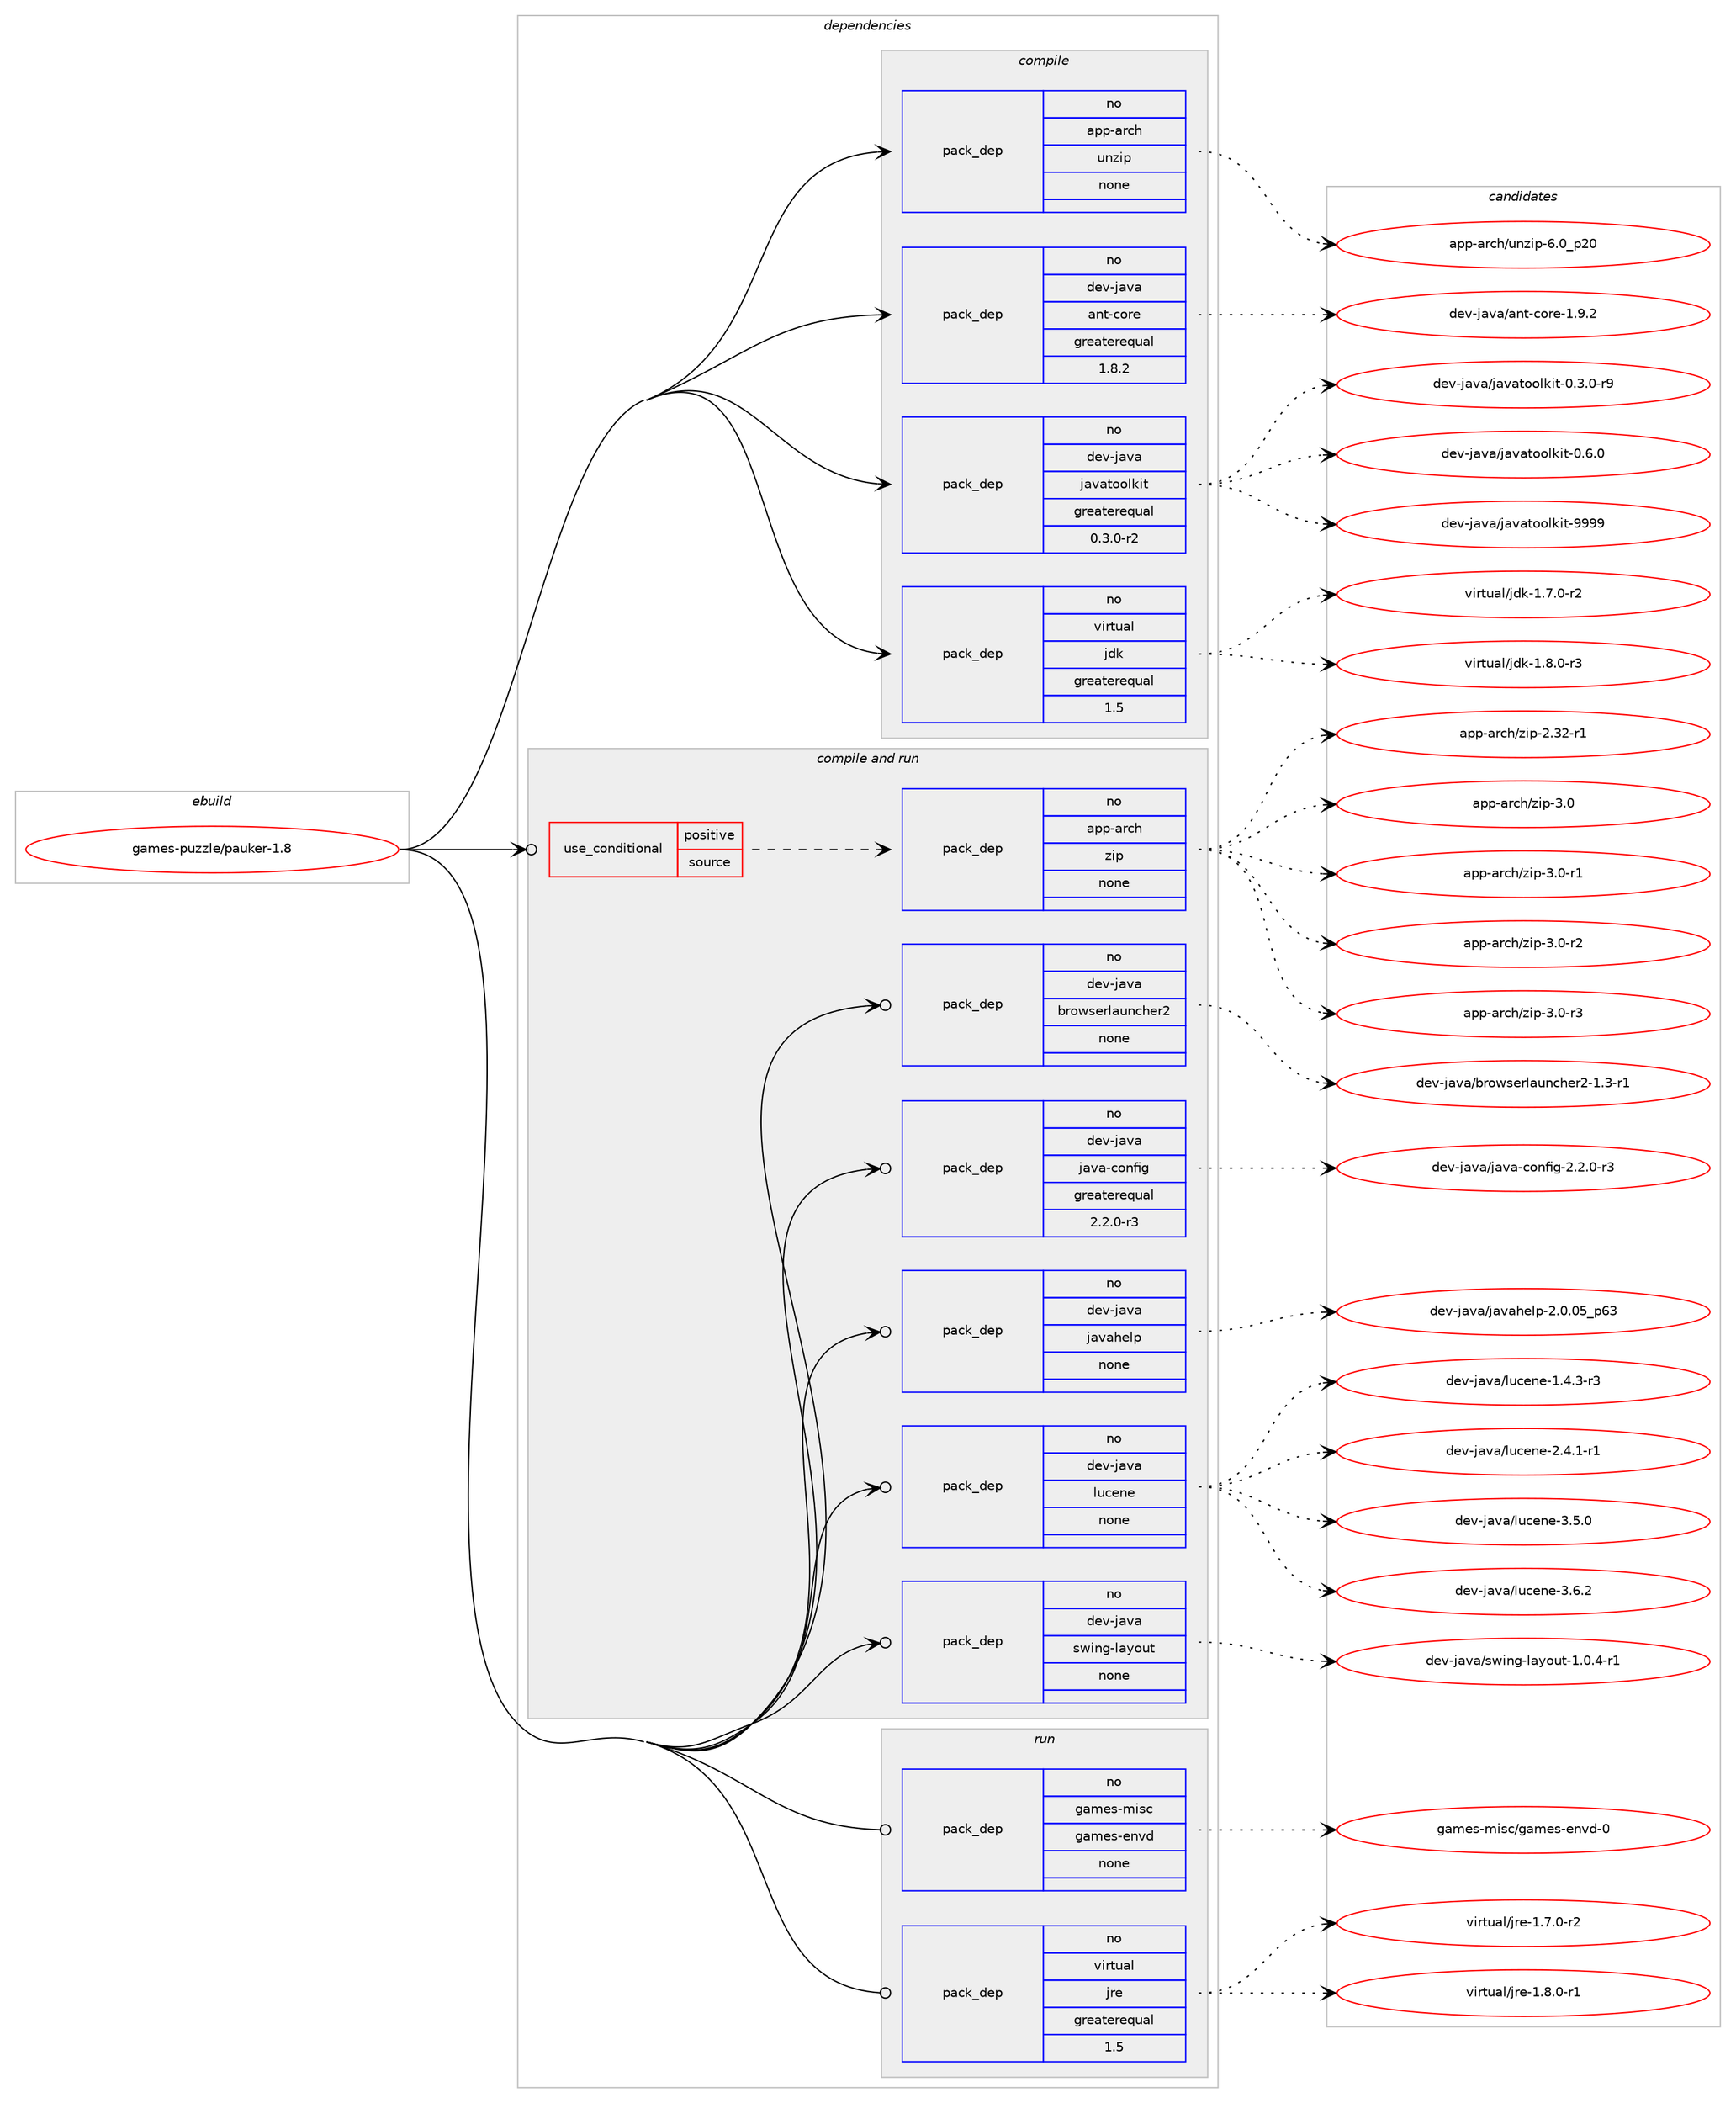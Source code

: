 digraph prolog {

# *************
# Graph options
# *************

newrank=true;
concentrate=true;
compound=true;
graph [rankdir=LR,fontname=Helvetica,fontsize=10,ranksep=1.5];#, ranksep=2.5, nodesep=0.2];
edge  [arrowhead=vee];
node  [fontname=Helvetica,fontsize=10];

# **********
# The ebuild
# **********

subgraph cluster_leftcol {
color=gray;
rank=same;
label=<<i>ebuild</i>>;
id [label="games-puzzle/pauker-1.8", color=red, width=4, href="../games-puzzle/pauker-1.8.svg"];
}

# ****************
# The dependencies
# ****************

subgraph cluster_midcol {
color=gray;
label=<<i>dependencies</i>>;
subgraph cluster_compile {
fillcolor="#eeeeee";
style=filled;
label=<<i>compile</i>>;
subgraph pack216024 {
dependency301568 [label=<<TABLE BORDER="0" CELLBORDER="1" CELLSPACING="0" CELLPADDING="4" WIDTH="220"><TR><TD ROWSPAN="6" CELLPADDING="30">pack_dep</TD></TR><TR><TD WIDTH="110">no</TD></TR><TR><TD>app-arch</TD></TR><TR><TD>unzip</TD></TR><TR><TD>none</TD></TR><TR><TD></TD></TR></TABLE>>, shape=none, color=blue];
}
id:e -> dependency301568:w [weight=20,style="solid",arrowhead="vee"];
subgraph pack216025 {
dependency301569 [label=<<TABLE BORDER="0" CELLBORDER="1" CELLSPACING="0" CELLPADDING="4" WIDTH="220"><TR><TD ROWSPAN="6" CELLPADDING="30">pack_dep</TD></TR><TR><TD WIDTH="110">no</TD></TR><TR><TD>dev-java</TD></TR><TR><TD>ant-core</TD></TR><TR><TD>greaterequal</TD></TR><TR><TD>1.8.2</TD></TR></TABLE>>, shape=none, color=blue];
}
id:e -> dependency301569:w [weight=20,style="solid",arrowhead="vee"];
subgraph pack216026 {
dependency301570 [label=<<TABLE BORDER="0" CELLBORDER="1" CELLSPACING="0" CELLPADDING="4" WIDTH="220"><TR><TD ROWSPAN="6" CELLPADDING="30">pack_dep</TD></TR><TR><TD WIDTH="110">no</TD></TR><TR><TD>dev-java</TD></TR><TR><TD>javatoolkit</TD></TR><TR><TD>greaterequal</TD></TR><TR><TD>0.3.0-r2</TD></TR></TABLE>>, shape=none, color=blue];
}
id:e -> dependency301570:w [weight=20,style="solid",arrowhead="vee"];
subgraph pack216027 {
dependency301571 [label=<<TABLE BORDER="0" CELLBORDER="1" CELLSPACING="0" CELLPADDING="4" WIDTH="220"><TR><TD ROWSPAN="6" CELLPADDING="30">pack_dep</TD></TR><TR><TD WIDTH="110">no</TD></TR><TR><TD>virtual</TD></TR><TR><TD>jdk</TD></TR><TR><TD>greaterequal</TD></TR><TR><TD>1.5</TD></TR></TABLE>>, shape=none, color=blue];
}
id:e -> dependency301571:w [weight=20,style="solid",arrowhead="vee"];
}
subgraph cluster_compileandrun {
fillcolor="#eeeeee";
style=filled;
label=<<i>compile and run</i>>;
subgraph cond80830 {
dependency301572 [label=<<TABLE BORDER="0" CELLBORDER="1" CELLSPACING="0" CELLPADDING="4"><TR><TD ROWSPAN="3" CELLPADDING="10">use_conditional</TD></TR><TR><TD>positive</TD></TR><TR><TD>source</TD></TR></TABLE>>, shape=none, color=red];
subgraph pack216028 {
dependency301573 [label=<<TABLE BORDER="0" CELLBORDER="1" CELLSPACING="0" CELLPADDING="4" WIDTH="220"><TR><TD ROWSPAN="6" CELLPADDING="30">pack_dep</TD></TR><TR><TD WIDTH="110">no</TD></TR><TR><TD>app-arch</TD></TR><TR><TD>zip</TD></TR><TR><TD>none</TD></TR><TR><TD></TD></TR></TABLE>>, shape=none, color=blue];
}
dependency301572:e -> dependency301573:w [weight=20,style="dashed",arrowhead="vee"];
}
id:e -> dependency301572:w [weight=20,style="solid",arrowhead="odotvee"];
subgraph pack216029 {
dependency301574 [label=<<TABLE BORDER="0" CELLBORDER="1" CELLSPACING="0" CELLPADDING="4" WIDTH="220"><TR><TD ROWSPAN="6" CELLPADDING="30">pack_dep</TD></TR><TR><TD WIDTH="110">no</TD></TR><TR><TD>dev-java</TD></TR><TR><TD>browserlauncher2</TD></TR><TR><TD>none</TD></TR><TR><TD></TD></TR></TABLE>>, shape=none, color=blue];
}
id:e -> dependency301574:w [weight=20,style="solid",arrowhead="odotvee"];
subgraph pack216030 {
dependency301575 [label=<<TABLE BORDER="0" CELLBORDER="1" CELLSPACING="0" CELLPADDING="4" WIDTH="220"><TR><TD ROWSPAN="6" CELLPADDING="30">pack_dep</TD></TR><TR><TD WIDTH="110">no</TD></TR><TR><TD>dev-java</TD></TR><TR><TD>java-config</TD></TR><TR><TD>greaterequal</TD></TR><TR><TD>2.2.0-r3</TD></TR></TABLE>>, shape=none, color=blue];
}
id:e -> dependency301575:w [weight=20,style="solid",arrowhead="odotvee"];
subgraph pack216031 {
dependency301576 [label=<<TABLE BORDER="0" CELLBORDER="1" CELLSPACING="0" CELLPADDING="4" WIDTH="220"><TR><TD ROWSPAN="6" CELLPADDING="30">pack_dep</TD></TR><TR><TD WIDTH="110">no</TD></TR><TR><TD>dev-java</TD></TR><TR><TD>javahelp</TD></TR><TR><TD>none</TD></TR><TR><TD></TD></TR></TABLE>>, shape=none, color=blue];
}
id:e -> dependency301576:w [weight=20,style="solid",arrowhead="odotvee"];
subgraph pack216032 {
dependency301577 [label=<<TABLE BORDER="0" CELLBORDER="1" CELLSPACING="0" CELLPADDING="4" WIDTH="220"><TR><TD ROWSPAN="6" CELLPADDING="30">pack_dep</TD></TR><TR><TD WIDTH="110">no</TD></TR><TR><TD>dev-java</TD></TR><TR><TD>lucene</TD></TR><TR><TD>none</TD></TR><TR><TD></TD></TR></TABLE>>, shape=none, color=blue];
}
id:e -> dependency301577:w [weight=20,style="solid",arrowhead="odotvee"];
subgraph pack216033 {
dependency301578 [label=<<TABLE BORDER="0" CELLBORDER="1" CELLSPACING="0" CELLPADDING="4" WIDTH="220"><TR><TD ROWSPAN="6" CELLPADDING="30">pack_dep</TD></TR><TR><TD WIDTH="110">no</TD></TR><TR><TD>dev-java</TD></TR><TR><TD>swing-layout</TD></TR><TR><TD>none</TD></TR><TR><TD></TD></TR></TABLE>>, shape=none, color=blue];
}
id:e -> dependency301578:w [weight=20,style="solid",arrowhead="odotvee"];
}
subgraph cluster_run {
fillcolor="#eeeeee";
style=filled;
label=<<i>run</i>>;
subgraph pack216034 {
dependency301579 [label=<<TABLE BORDER="0" CELLBORDER="1" CELLSPACING="0" CELLPADDING="4" WIDTH="220"><TR><TD ROWSPAN="6" CELLPADDING="30">pack_dep</TD></TR><TR><TD WIDTH="110">no</TD></TR><TR><TD>games-misc</TD></TR><TR><TD>games-envd</TD></TR><TR><TD>none</TD></TR><TR><TD></TD></TR></TABLE>>, shape=none, color=blue];
}
id:e -> dependency301579:w [weight=20,style="solid",arrowhead="odot"];
subgraph pack216035 {
dependency301580 [label=<<TABLE BORDER="0" CELLBORDER="1" CELLSPACING="0" CELLPADDING="4" WIDTH="220"><TR><TD ROWSPAN="6" CELLPADDING="30">pack_dep</TD></TR><TR><TD WIDTH="110">no</TD></TR><TR><TD>virtual</TD></TR><TR><TD>jre</TD></TR><TR><TD>greaterequal</TD></TR><TR><TD>1.5</TD></TR></TABLE>>, shape=none, color=blue];
}
id:e -> dependency301580:w [weight=20,style="solid",arrowhead="odot"];
}
}

# **************
# The candidates
# **************

subgraph cluster_choices {
rank=same;
color=gray;
label=<<i>candidates</i>>;

subgraph choice216024 {
color=black;
nodesep=1;
choice971121124597114991044711711012210511245544648951125048 [label="app-arch/unzip-6.0_p20", color=red, width=4,href="../app-arch/unzip-6.0_p20.svg"];
dependency301568:e -> choice971121124597114991044711711012210511245544648951125048:w [style=dotted,weight="100"];
}
subgraph choice216025 {
color=black;
nodesep=1;
choice10010111845106971189747971101164599111114101454946574650 [label="dev-java/ant-core-1.9.2", color=red, width=4,href="../dev-java/ant-core-1.9.2.svg"];
dependency301569:e -> choice10010111845106971189747971101164599111114101454946574650:w [style=dotted,weight="100"];
}
subgraph choice216026 {
color=black;
nodesep=1;
choice1001011184510697118974710697118971161111111081071051164548465146484511457 [label="dev-java/javatoolkit-0.3.0-r9", color=red, width=4,href="../dev-java/javatoolkit-0.3.0-r9.svg"];
choice100101118451069711897471069711897116111111108107105116454846544648 [label="dev-java/javatoolkit-0.6.0", color=red, width=4,href="../dev-java/javatoolkit-0.6.0.svg"];
choice1001011184510697118974710697118971161111111081071051164557575757 [label="dev-java/javatoolkit-9999", color=red, width=4,href="../dev-java/javatoolkit-9999.svg"];
dependency301570:e -> choice1001011184510697118974710697118971161111111081071051164548465146484511457:w [style=dotted,weight="100"];
dependency301570:e -> choice100101118451069711897471069711897116111111108107105116454846544648:w [style=dotted,weight="100"];
dependency301570:e -> choice1001011184510697118974710697118971161111111081071051164557575757:w [style=dotted,weight="100"];
}
subgraph choice216027 {
color=black;
nodesep=1;
choice11810511411611797108471061001074549465546484511450 [label="virtual/jdk-1.7.0-r2", color=red, width=4,href="../virtual/jdk-1.7.0-r2.svg"];
choice11810511411611797108471061001074549465646484511451 [label="virtual/jdk-1.8.0-r3", color=red, width=4,href="../virtual/jdk-1.8.0-r3.svg"];
dependency301571:e -> choice11810511411611797108471061001074549465546484511450:w [style=dotted,weight="100"];
dependency301571:e -> choice11810511411611797108471061001074549465646484511451:w [style=dotted,weight="100"];
}
subgraph choice216028 {
color=black;
nodesep=1;
choice971121124597114991044712210511245504651504511449 [label="app-arch/zip-2.32-r1", color=red, width=4,href="../app-arch/zip-2.32-r1.svg"];
choice971121124597114991044712210511245514648 [label="app-arch/zip-3.0", color=red, width=4,href="../app-arch/zip-3.0.svg"];
choice9711211245971149910447122105112455146484511449 [label="app-arch/zip-3.0-r1", color=red, width=4,href="../app-arch/zip-3.0-r1.svg"];
choice9711211245971149910447122105112455146484511450 [label="app-arch/zip-3.0-r2", color=red, width=4,href="../app-arch/zip-3.0-r2.svg"];
choice9711211245971149910447122105112455146484511451 [label="app-arch/zip-3.0-r3", color=red, width=4,href="../app-arch/zip-3.0-r3.svg"];
dependency301573:e -> choice971121124597114991044712210511245504651504511449:w [style=dotted,weight="100"];
dependency301573:e -> choice971121124597114991044712210511245514648:w [style=dotted,weight="100"];
dependency301573:e -> choice9711211245971149910447122105112455146484511449:w [style=dotted,weight="100"];
dependency301573:e -> choice9711211245971149910447122105112455146484511450:w [style=dotted,weight="100"];
dependency301573:e -> choice9711211245971149910447122105112455146484511451:w [style=dotted,weight="100"];
}
subgraph choice216029 {
color=black;
nodesep=1;
choice1001011184510697118974798114111119115101114108971171109910410111450454946514511449 [label="dev-java/browserlauncher2-1.3-r1", color=red, width=4,href="../dev-java/browserlauncher2-1.3-r1.svg"];
dependency301574:e -> choice1001011184510697118974798114111119115101114108971171109910410111450454946514511449:w [style=dotted,weight="100"];
}
subgraph choice216030 {
color=black;
nodesep=1;
choice10010111845106971189747106971189745991111101021051034550465046484511451 [label="dev-java/java-config-2.2.0-r3", color=red, width=4,href="../dev-java/java-config-2.2.0-r3.svg"];
dependency301575:e -> choice10010111845106971189747106971189745991111101021051034550465046484511451:w [style=dotted,weight="100"];
}
subgraph choice216031 {
color=black;
nodesep=1;
choice10010111845106971189747106971189710410110811245504648464853951125451 [label="dev-java/javahelp-2.0.05_p63", color=red, width=4,href="../dev-java/javahelp-2.0.05_p63.svg"];
dependency301576:e -> choice10010111845106971189747106971189710410110811245504648464853951125451:w [style=dotted,weight="100"];
}
subgraph choice216032 {
color=black;
nodesep=1;
choice10010111845106971189747108117991011101014549465246514511451 [label="dev-java/lucene-1.4.3-r3", color=red, width=4,href="../dev-java/lucene-1.4.3-r3.svg"];
choice10010111845106971189747108117991011101014550465246494511449 [label="dev-java/lucene-2.4.1-r1", color=red, width=4,href="../dev-java/lucene-2.4.1-r1.svg"];
choice1001011184510697118974710811799101110101455146534648 [label="dev-java/lucene-3.5.0", color=red, width=4,href="../dev-java/lucene-3.5.0.svg"];
choice1001011184510697118974710811799101110101455146544650 [label="dev-java/lucene-3.6.2", color=red, width=4,href="../dev-java/lucene-3.6.2.svg"];
dependency301577:e -> choice10010111845106971189747108117991011101014549465246514511451:w [style=dotted,weight="100"];
dependency301577:e -> choice10010111845106971189747108117991011101014550465246494511449:w [style=dotted,weight="100"];
dependency301577:e -> choice1001011184510697118974710811799101110101455146534648:w [style=dotted,weight="100"];
dependency301577:e -> choice1001011184510697118974710811799101110101455146544650:w [style=dotted,weight="100"];
}
subgraph choice216033 {
color=black;
nodesep=1;
choice1001011184510697118974711511910511010345108971211111171164549464846524511449 [label="dev-java/swing-layout-1.0.4-r1", color=red, width=4,href="../dev-java/swing-layout-1.0.4-r1.svg"];
dependency301578:e -> choice1001011184510697118974711511910511010345108971211111171164549464846524511449:w [style=dotted,weight="100"];
}
subgraph choice216034 {
color=black;
nodesep=1;
choice1039710910111545109105115994710397109101115451011101181004548 [label="games-misc/games-envd-0", color=red, width=4,href="../games-misc/games-envd-0.svg"];
dependency301579:e -> choice1039710910111545109105115994710397109101115451011101181004548:w [style=dotted,weight="100"];
}
subgraph choice216035 {
color=black;
nodesep=1;
choice11810511411611797108471061141014549465546484511450 [label="virtual/jre-1.7.0-r2", color=red, width=4,href="../virtual/jre-1.7.0-r2.svg"];
choice11810511411611797108471061141014549465646484511449 [label="virtual/jre-1.8.0-r1", color=red, width=4,href="../virtual/jre-1.8.0-r1.svg"];
dependency301580:e -> choice11810511411611797108471061141014549465546484511450:w [style=dotted,weight="100"];
dependency301580:e -> choice11810511411611797108471061141014549465646484511449:w [style=dotted,weight="100"];
}
}

}
